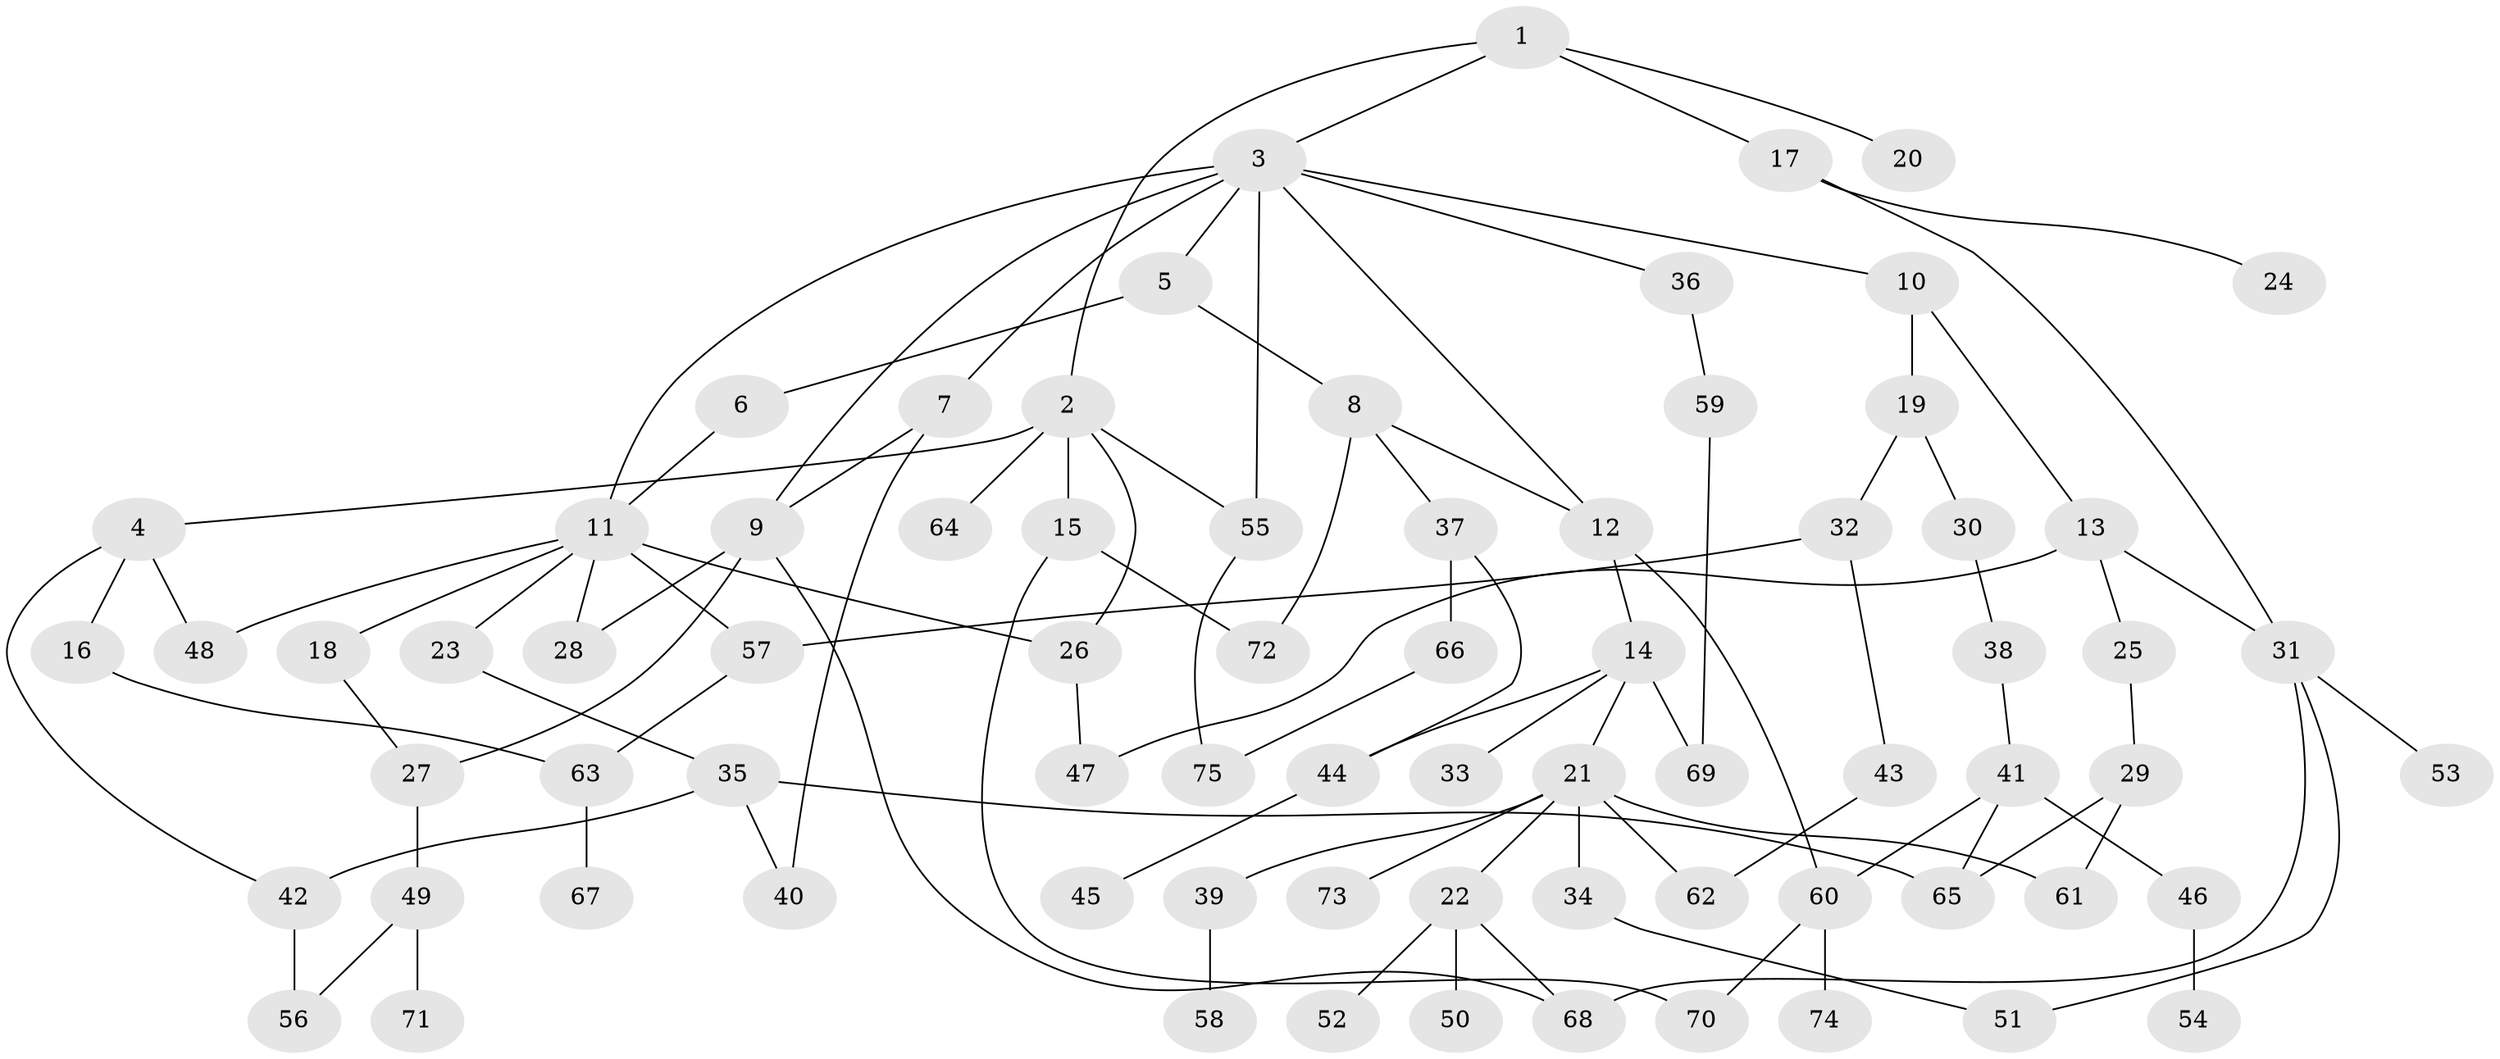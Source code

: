 // Generated by graph-tools (version 1.1) at 2025/34/03/09/25 02:34:21]
// undirected, 75 vertices, 102 edges
graph export_dot {
graph [start="1"]
  node [color=gray90,style=filled];
  1;
  2;
  3;
  4;
  5;
  6;
  7;
  8;
  9;
  10;
  11;
  12;
  13;
  14;
  15;
  16;
  17;
  18;
  19;
  20;
  21;
  22;
  23;
  24;
  25;
  26;
  27;
  28;
  29;
  30;
  31;
  32;
  33;
  34;
  35;
  36;
  37;
  38;
  39;
  40;
  41;
  42;
  43;
  44;
  45;
  46;
  47;
  48;
  49;
  50;
  51;
  52;
  53;
  54;
  55;
  56;
  57;
  58;
  59;
  60;
  61;
  62;
  63;
  64;
  65;
  66;
  67;
  68;
  69;
  70;
  71;
  72;
  73;
  74;
  75;
  1 -- 2;
  1 -- 3;
  1 -- 17;
  1 -- 20;
  2 -- 4;
  2 -- 15;
  2 -- 64;
  2 -- 55;
  2 -- 26;
  3 -- 5;
  3 -- 7;
  3 -- 9;
  3 -- 10;
  3 -- 11;
  3 -- 36;
  3 -- 55;
  3 -- 12;
  4 -- 16;
  4 -- 42;
  4 -- 48;
  5 -- 6;
  5 -- 8;
  6 -- 11;
  7 -- 40;
  7 -- 9;
  8 -- 12;
  8 -- 37;
  8 -- 72;
  9 -- 27;
  9 -- 28;
  9 -- 68;
  10 -- 13;
  10 -- 19;
  11 -- 18;
  11 -- 23;
  11 -- 26;
  11 -- 48;
  11 -- 57;
  11 -- 28;
  12 -- 14;
  12 -- 60;
  13 -- 25;
  13 -- 47;
  13 -- 31;
  14 -- 21;
  14 -- 33;
  14 -- 44;
  14 -- 69;
  15 -- 72;
  15 -- 70;
  16 -- 63;
  17 -- 24;
  17 -- 31;
  18 -- 27;
  19 -- 30;
  19 -- 32;
  21 -- 22;
  21 -- 34;
  21 -- 39;
  21 -- 61;
  21 -- 62;
  21 -- 73;
  22 -- 50;
  22 -- 52;
  22 -- 68;
  23 -- 35;
  25 -- 29;
  26 -- 47;
  27 -- 49;
  29 -- 65;
  29 -- 61;
  30 -- 38;
  31 -- 51;
  31 -- 53;
  31 -- 68;
  32 -- 43;
  32 -- 57;
  34 -- 51;
  35 -- 42;
  35 -- 65;
  35 -- 40;
  36 -- 59;
  37 -- 66;
  37 -- 44;
  38 -- 41;
  39 -- 58;
  41 -- 46;
  41 -- 65;
  41 -- 60;
  42 -- 56;
  43 -- 62;
  44 -- 45;
  46 -- 54;
  49 -- 71;
  49 -- 56;
  55 -- 75;
  57 -- 63;
  59 -- 69;
  60 -- 70;
  60 -- 74;
  63 -- 67;
  66 -- 75;
}
